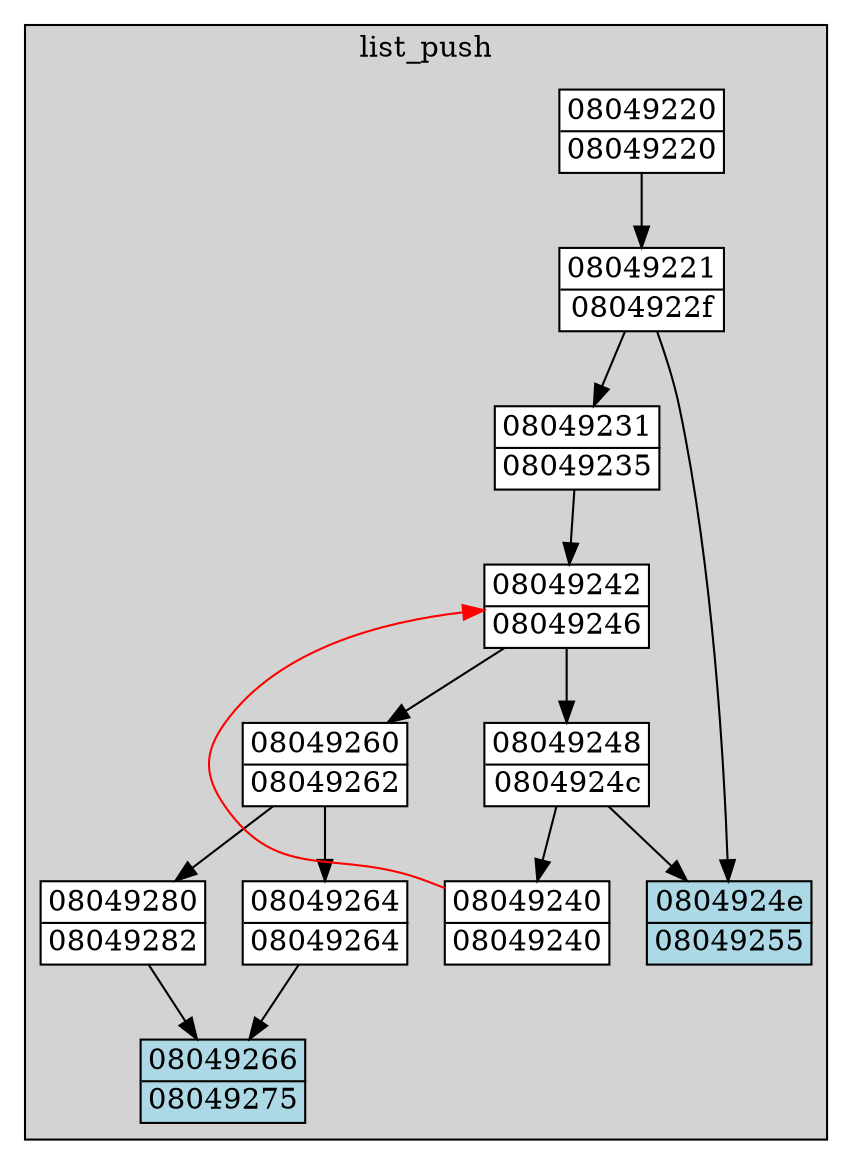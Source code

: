 digraph G {
node[fillcolor=white style="filled,solid" shape=none margin=0];
"08049221" -> "08049231";
"08049221" -> "0804924e";
"08049264" -> "08049266";
"08049260" -> "08049264";
"08049260" -> "08049280";
"08049248" -> "08049240";
"08049248" -> "0804924e";
"08049220" -> "08049221";
"08049242" -> "08049248";
"08049242" -> "08049260";
"08049240" -> "08049242" [color=red constraint=false];
"08049231" -> "08049242";
"08049280" -> "08049266";
subgraph "cluster_list_push" {
  style="filled,solid";
  color=black;
  fillcolor=lightgrey;
  label="list_push";"08049280" [label=<<TABLE BORDER="1" CELLBORDER="0" CELLSPACING="0"><TR><TD>08049280</TD></TR><HR/><TR><TD>08049282</TD></TR></TABLE>>];
  "08049266" [label=<<TABLE BORDER="1" CELLBORDER="0" CELLSPACING="0"><TR><TD>08049266</TD></TR><HR/><TR><TD>08049275</TD></TR></TABLE>> fillcolor=lightblue];
  "08049264" [label=<<TABLE BORDER="1" CELLBORDER="0" CELLSPACING="0"><TR><TD>08049264</TD></TR><HR/><TR><TD>08049264</TD></TR></TABLE>>];
  "08049260" [label=<<TABLE BORDER="1" CELLBORDER="0" CELLSPACING="0"><TR><TD>08049260</TD></TR><HR/><TR><TD>08049262</TD></TR></TABLE>>];
  "0804924e" [label=<<TABLE BORDER="1" CELLBORDER="0" CELLSPACING="0"><TR><TD>0804924e</TD></TR><HR/><TR><TD>08049255</TD></TR></TABLE>> fillcolor=lightblue];
  "08049240" [label=<<TABLE BORDER="1" CELLBORDER="0" CELLSPACING="0"><TR><TD>08049240</TD></TR><HR/><TR><TD>08049240</TD></TR></TABLE>>];
  "08049248" [label=<<TABLE BORDER="1" CELLBORDER="0" CELLSPACING="0"><TR><TD>08049248</TD></TR><HR/><TR><TD>0804924c</TD></TR></TABLE>>];
  "08049242" [label=<<TABLE BORDER="1" CELLBORDER="0" CELLSPACING="0"><TR><TD>08049242</TD></TR><HR/><TR><TD>08049246</TD></TR></TABLE>>];
  "08049231" [label=<<TABLE BORDER="1" CELLBORDER="0" CELLSPACING="0"><TR><TD>08049231</TD></TR><HR/><TR><TD>08049235</TD></TR></TABLE>>];
  "08049221" [label=<<TABLE BORDER="1" CELLBORDER="0" CELLSPACING="0"><TR><TD>08049221</TD></TR><HR/><TR><TD>0804922f</TD></TR></TABLE>>];
  "08049220" [label=<<TABLE BORDER="1" CELLBORDER="0" CELLSPACING="0"><TR><TD>08049220</TD></TR><HR/><TR><TD>08049220</TD></TR></TABLE>>];
  }

}